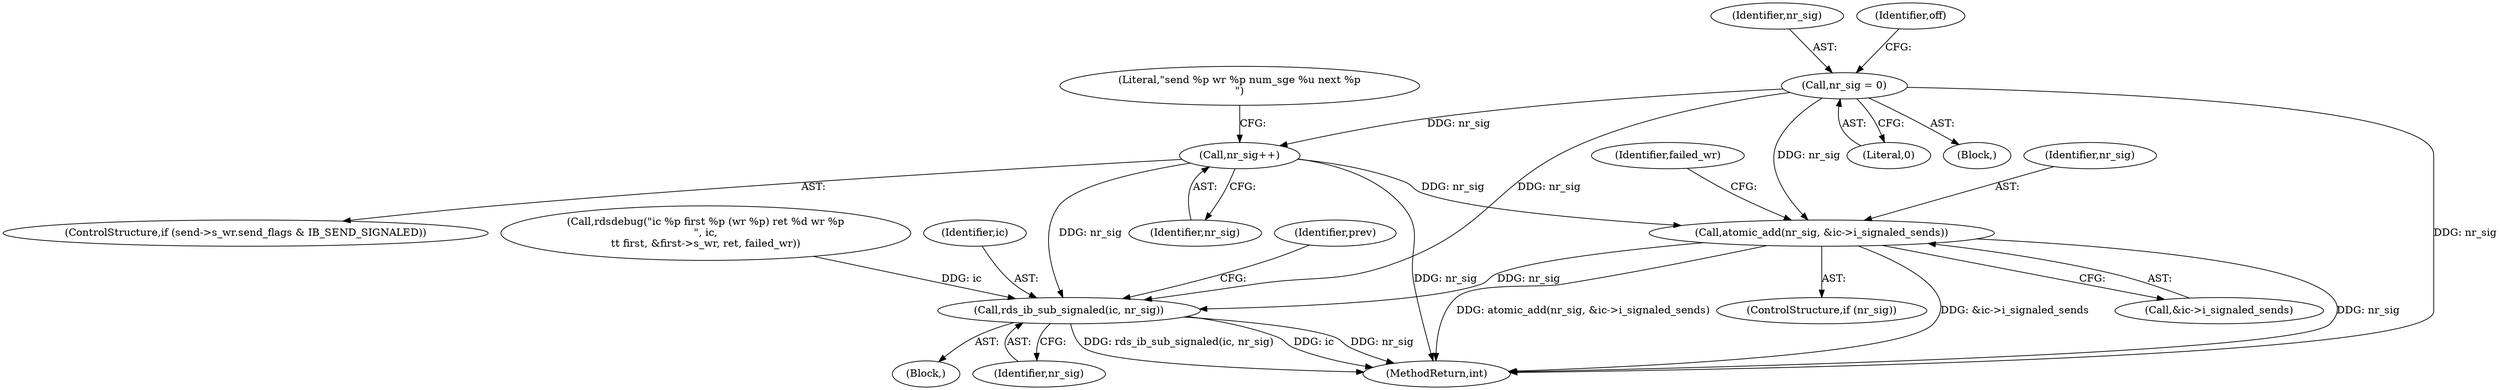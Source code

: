 digraph "0_linux_6094628bfd94323fc1cea05ec2c6affd98c18f7f@pointer" {
"1000965" [label="(Call,atomic_add(nr_sig, &ic->i_signaled_sends))"];
"1000790" [label="(Call,nr_sig++)"];
"1000173" [label="(Call,nr_sig = 0)"];
"1001017" [label="(Call,rds_ib_sub_signaled(ic, nr_sig))"];
"1001010" [label="(Block,)"];
"1000791" [label="(Identifier,nr_sig)"];
"1000963" [label="(ControlStructure,if (nr_sig))"];
"1000991" [label="(Call,rdsdebug(\"ic %p first %p (wr %p) ret %d wr %p\n\", ic,\n\t\t first, &first->s_wr, ret, failed_wr))"];
"1001017" [label="(Call,rds_ib_sub_signaled(ic, nr_sig))"];
"1000175" [label="(Literal,0)"];
"1000966" [label="(Identifier,nr_sig)"];
"1001051" [label="(MethodReturn,int)"];
"1001019" [label="(Identifier,nr_sig)"];
"1000965" [label="(Call,atomic_add(nr_sig, &ic->i_signaled_sends))"];
"1000174" [label="(Identifier,nr_sig)"];
"1000793" [label="(Literal,\"send %p wr %p num_sge %u next %p\n\")"];
"1000967" [label="(Call,&ic->i_signaled_sends)"];
"1000782" [label="(ControlStructure,if (send->s_wr.send_flags & IB_SEND_SIGNALED))"];
"1000178" [label="(Identifier,off)"];
"1001018" [label="(Identifier,ic)"];
"1001022" [label="(Identifier,prev)"];
"1000790" [label="(Call,nr_sig++)"];
"1000173" [label="(Call,nr_sig = 0)"];
"1000124" [label="(Block,)"];
"1000972" [label="(Identifier,failed_wr)"];
"1000965" -> "1000963"  [label="AST: "];
"1000965" -> "1000967"  [label="CFG: "];
"1000966" -> "1000965"  [label="AST: "];
"1000967" -> "1000965"  [label="AST: "];
"1000972" -> "1000965"  [label="CFG: "];
"1000965" -> "1001051"  [label="DDG: atomic_add(nr_sig, &ic->i_signaled_sends)"];
"1000965" -> "1001051"  [label="DDG: &ic->i_signaled_sends"];
"1000965" -> "1001051"  [label="DDG: nr_sig"];
"1000790" -> "1000965"  [label="DDG: nr_sig"];
"1000173" -> "1000965"  [label="DDG: nr_sig"];
"1000965" -> "1001017"  [label="DDG: nr_sig"];
"1000790" -> "1000782"  [label="AST: "];
"1000790" -> "1000791"  [label="CFG: "];
"1000791" -> "1000790"  [label="AST: "];
"1000793" -> "1000790"  [label="CFG: "];
"1000790" -> "1001051"  [label="DDG: nr_sig"];
"1000173" -> "1000790"  [label="DDG: nr_sig"];
"1000790" -> "1001017"  [label="DDG: nr_sig"];
"1000173" -> "1000124"  [label="AST: "];
"1000173" -> "1000175"  [label="CFG: "];
"1000174" -> "1000173"  [label="AST: "];
"1000175" -> "1000173"  [label="AST: "];
"1000178" -> "1000173"  [label="CFG: "];
"1000173" -> "1001051"  [label="DDG: nr_sig"];
"1000173" -> "1001017"  [label="DDG: nr_sig"];
"1001017" -> "1001010"  [label="AST: "];
"1001017" -> "1001019"  [label="CFG: "];
"1001018" -> "1001017"  [label="AST: "];
"1001019" -> "1001017"  [label="AST: "];
"1001022" -> "1001017"  [label="CFG: "];
"1001017" -> "1001051"  [label="DDG: ic"];
"1001017" -> "1001051"  [label="DDG: nr_sig"];
"1001017" -> "1001051"  [label="DDG: rds_ib_sub_signaled(ic, nr_sig)"];
"1000991" -> "1001017"  [label="DDG: ic"];
}

